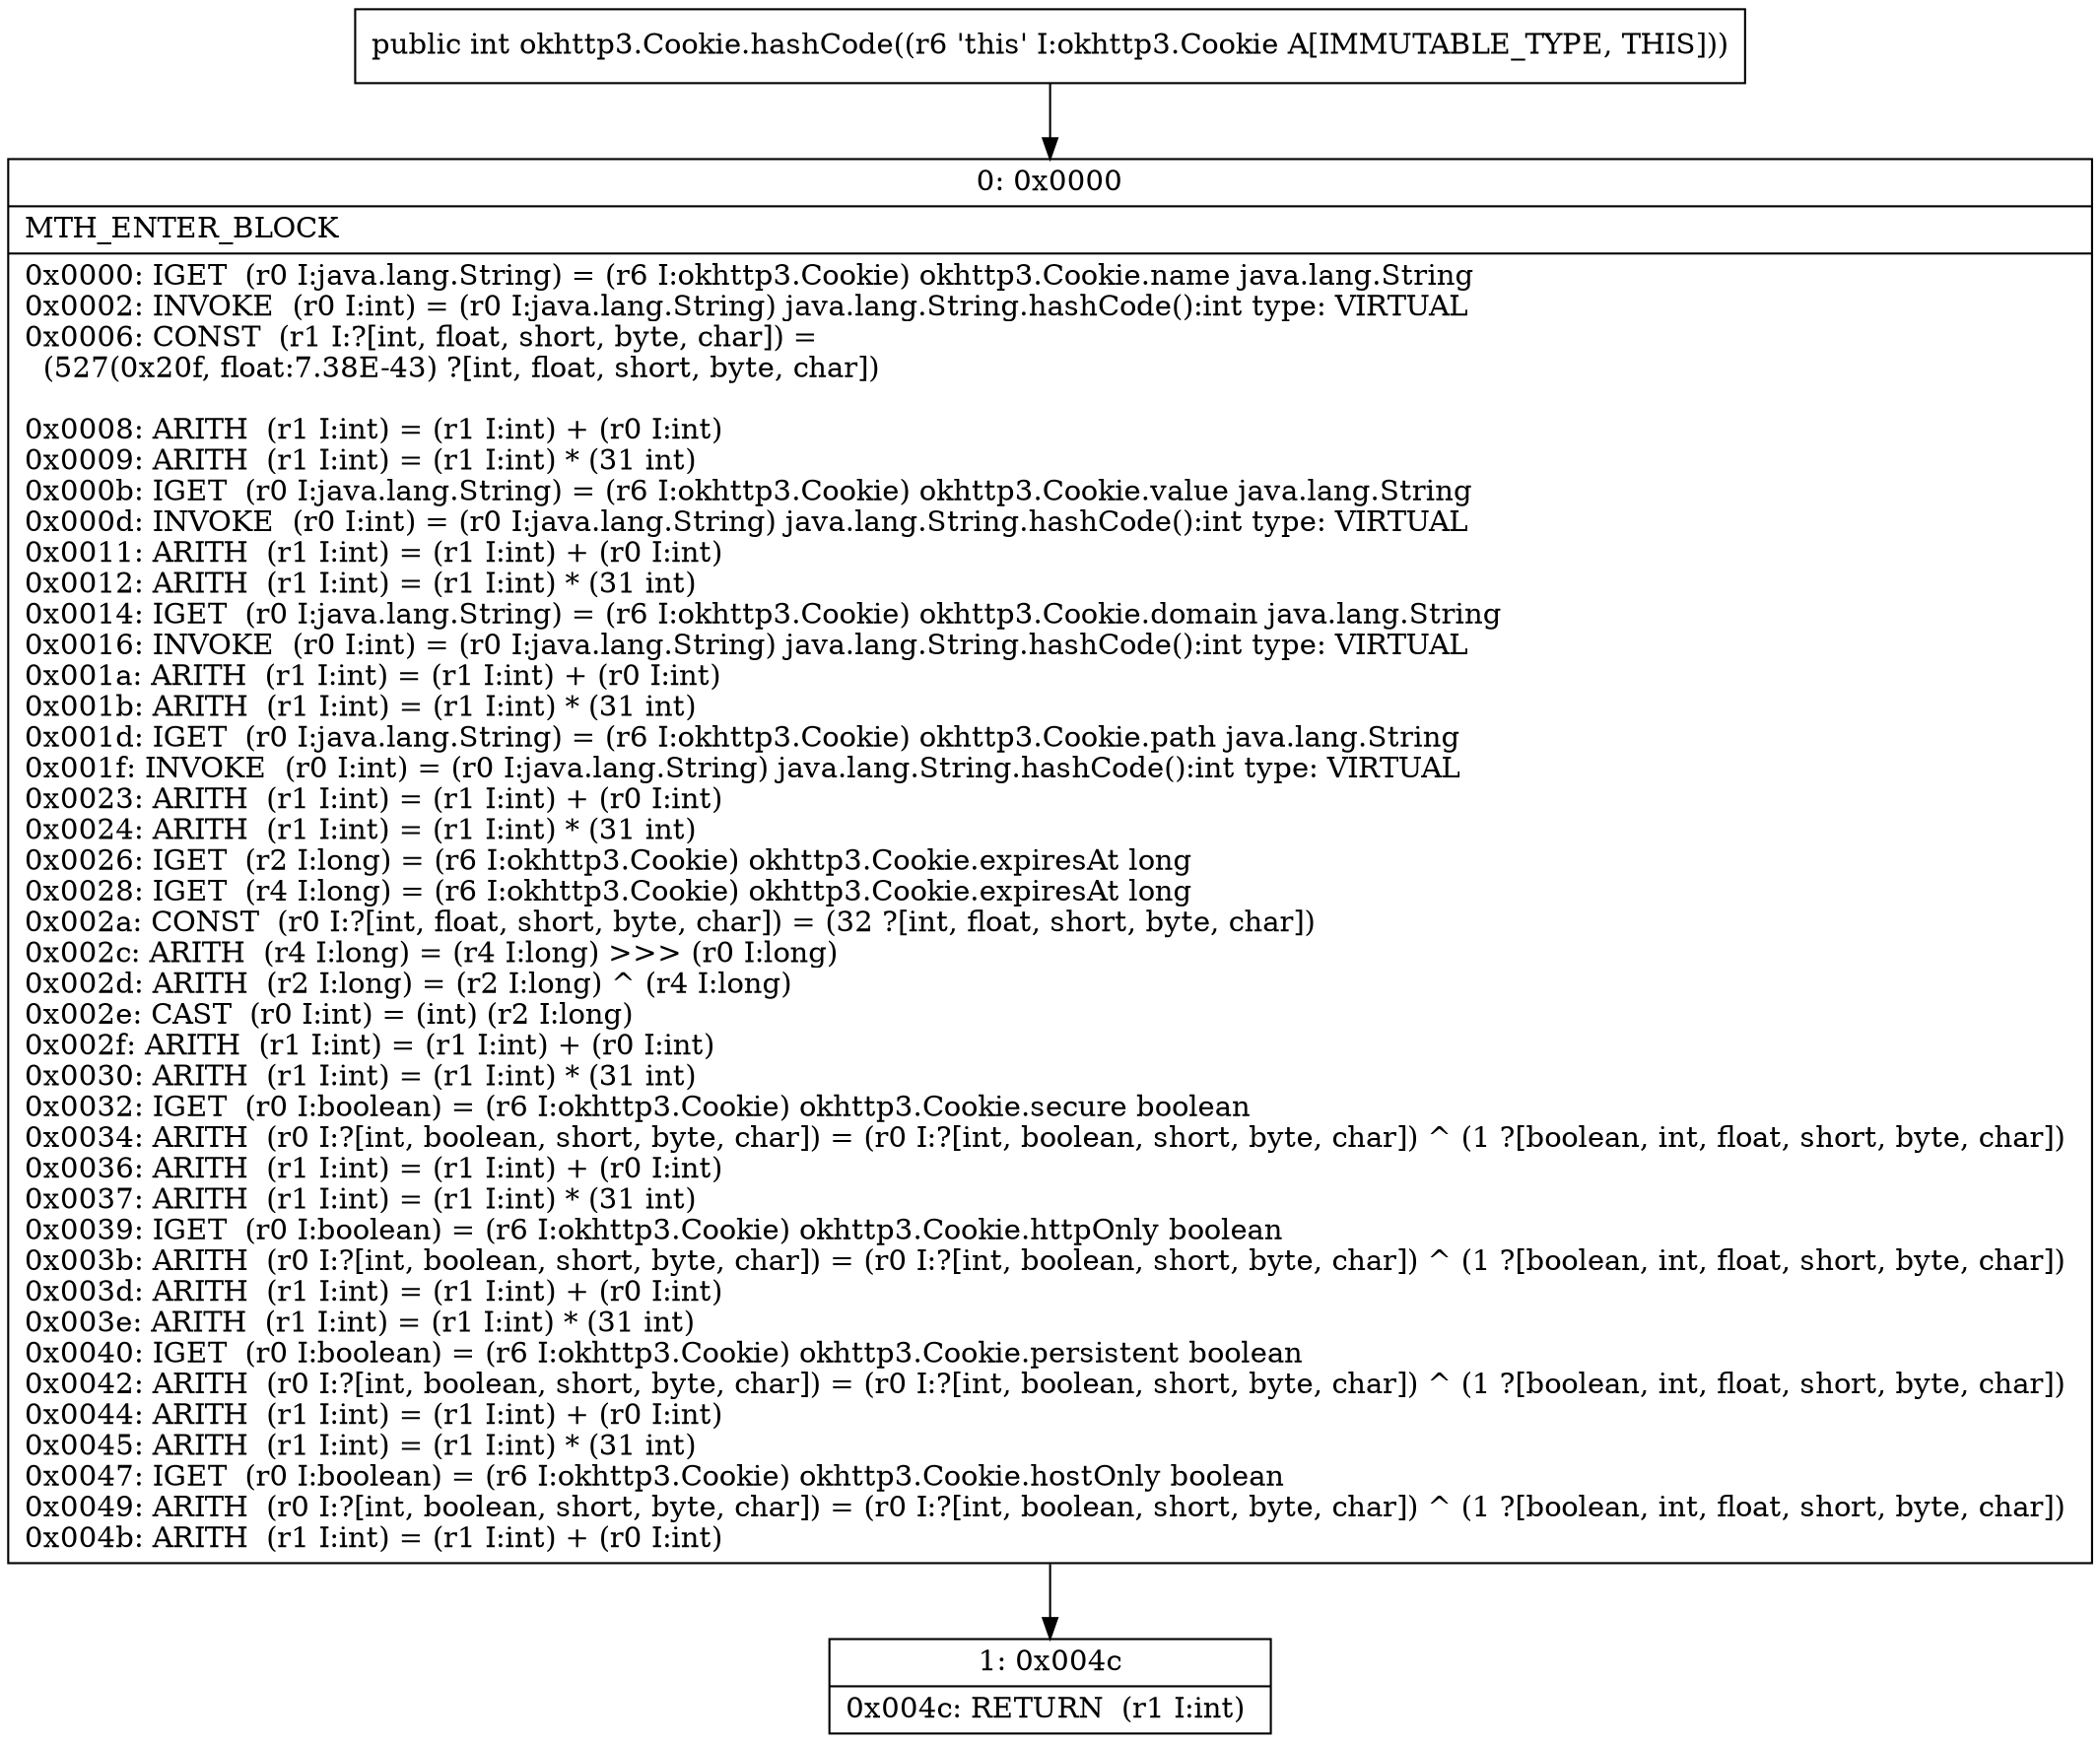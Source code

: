 digraph "CFG forokhttp3.Cookie.hashCode()I" {
Node_0 [shape=record,label="{0\:\ 0x0000|MTH_ENTER_BLOCK\l|0x0000: IGET  (r0 I:java.lang.String) = (r6 I:okhttp3.Cookie) okhttp3.Cookie.name java.lang.String \l0x0002: INVOKE  (r0 I:int) = (r0 I:java.lang.String) java.lang.String.hashCode():int type: VIRTUAL \l0x0006: CONST  (r1 I:?[int, float, short, byte, char]) = \l  (527(0x20f, float:7.38E\-43) ?[int, float, short, byte, char])\l \l0x0008: ARITH  (r1 I:int) = (r1 I:int) + (r0 I:int) \l0x0009: ARITH  (r1 I:int) = (r1 I:int) * (31 int) \l0x000b: IGET  (r0 I:java.lang.String) = (r6 I:okhttp3.Cookie) okhttp3.Cookie.value java.lang.String \l0x000d: INVOKE  (r0 I:int) = (r0 I:java.lang.String) java.lang.String.hashCode():int type: VIRTUAL \l0x0011: ARITH  (r1 I:int) = (r1 I:int) + (r0 I:int) \l0x0012: ARITH  (r1 I:int) = (r1 I:int) * (31 int) \l0x0014: IGET  (r0 I:java.lang.String) = (r6 I:okhttp3.Cookie) okhttp3.Cookie.domain java.lang.String \l0x0016: INVOKE  (r0 I:int) = (r0 I:java.lang.String) java.lang.String.hashCode():int type: VIRTUAL \l0x001a: ARITH  (r1 I:int) = (r1 I:int) + (r0 I:int) \l0x001b: ARITH  (r1 I:int) = (r1 I:int) * (31 int) \l0x001d: IGET  (r0 I:java.lang.String) = (r6 I:okhttp3.Cookie) okhttp3.Cookie.path java.lang.String \l0x001f: INVOKE  (r0 I:int) = (r0 I:java.lang.String) java.lang.String.hashCode():int type: VIRTUAL \l0x0023: ARITH  (r1 I:int) = (r1 I:int) + (r0 I:int) \l0x0024: ARITH  (r1 I:int) = (r1 I:int) * (31 int) \l0x0026: IGET  (r2 I:long) = (r6 I:okhttp3.Cookie) okhttp3.Cookie.expiresAt long \l0x0028: IGET  (r4 I:long) = (r6 I:okhttp3.Cookie) okhttp3.Cookie.expiresAt long \l0x002a: CONST  (r0 I:?[int, float, short, byte, char]) = (32 ?[int, float, short, byte, char]) \l0x002c: ARITH  (r4 I:long) = (r4 I:long) \>\>\> (r0 I:long) \l0x002d: ARITH  (r2 I:long) = (r2 I:long) ^ (r4 I:long) \l0x002e: CAST  (r0 I:int) = (int) (r2 I:long) \l0x002f: ARITH  (r1 I:int) = (r1 I:int) + (r0 I:int) \l0x0030: ARITH  (r1 I:int) = (r1 I:int) * (31 int) \l0x0032: IGET  (r0 I:boolean) = (r6 I:okhttp3.Cookie) okhttp3.Cookie.secure boolean \l0x0034: ARITH  (r0 I:?[int, boolean, short, byte, char]) = (r0 I:?[int, boolean, short, byte, char]) ^ (1 ?[boolean, int, float, short, byte, char]) \l0x0036: ARITH  (r1 I:int) = (r1 I:int) + (r0 I:int) \l0x0037: ARITH  (r1 I:int) = (r1 I:int) * (31 int) \l0x0039: IGET  (r0 I:boolean) = (r6 I:okhttp3.Cookie) okhttp3.Cookie.httpOnly boolean \l0x003b: ARITH  (r0 I:?[int, boolean, short, byte, char]) = (r0 I:?[int, boolean, short, byte, char]) ^ (1 ?[boolean, int, float, short, byte, char]) \l0x003d: ARITH  (r1 I:int) = (r1 I:int) + (r0 I:int) \l0x003e: ARITH  (r1 I:int) = (r1 I:int) * (31 int) \l0x0040: IGET  (r0 I:boolean) = (r6 I:okhttp3.Cookie) okhttp3.Cookie.persistent boolean \l0x0042: ARITH  (r0 I:?[int, boolean, short, byte, char]) = (r0 I:?[int, boolean, short, byte, char]) ^ (1 ?[boolean, int, float, short, byte, char]) \l0x0044: ARITH  (r1 I:int) = (r1 I:int) + (r0 I:int) \l0x0045: ARITH  (r1 I:int) = (r1 I:int) * (31 int) \l0x0047: IGET  (r0 I:boolean) = (r6 I:okhttp3.Cookie) okhttp3.Cookie.hostOnly boolean \l0x0049: ARITH  (r0 I:?[int, boolean, short, byte, char]) = (r0 I:?[int, boolean, short, byte, char]) ^ (1 ?[boolean, int, float, short, byte, char]) \l0x004b: ARITH  (r1 I:int) = (r1 I:int) + (r0 I:int) \l}"];
Node_1 [shape=record,label="{1\:\ 0x004c|0x004c: RETURN  (r1 I:int) \l}"];
MethodNode[shape=record,label="{public int okhttp3.Cookie.hashCode((r6 'this' I:okhttp3.Cookie A[IMMUTABLE_TYPE, THIS])) }"];
MethodNode -> Node_0;
Node_0 -> Node_1;
}

